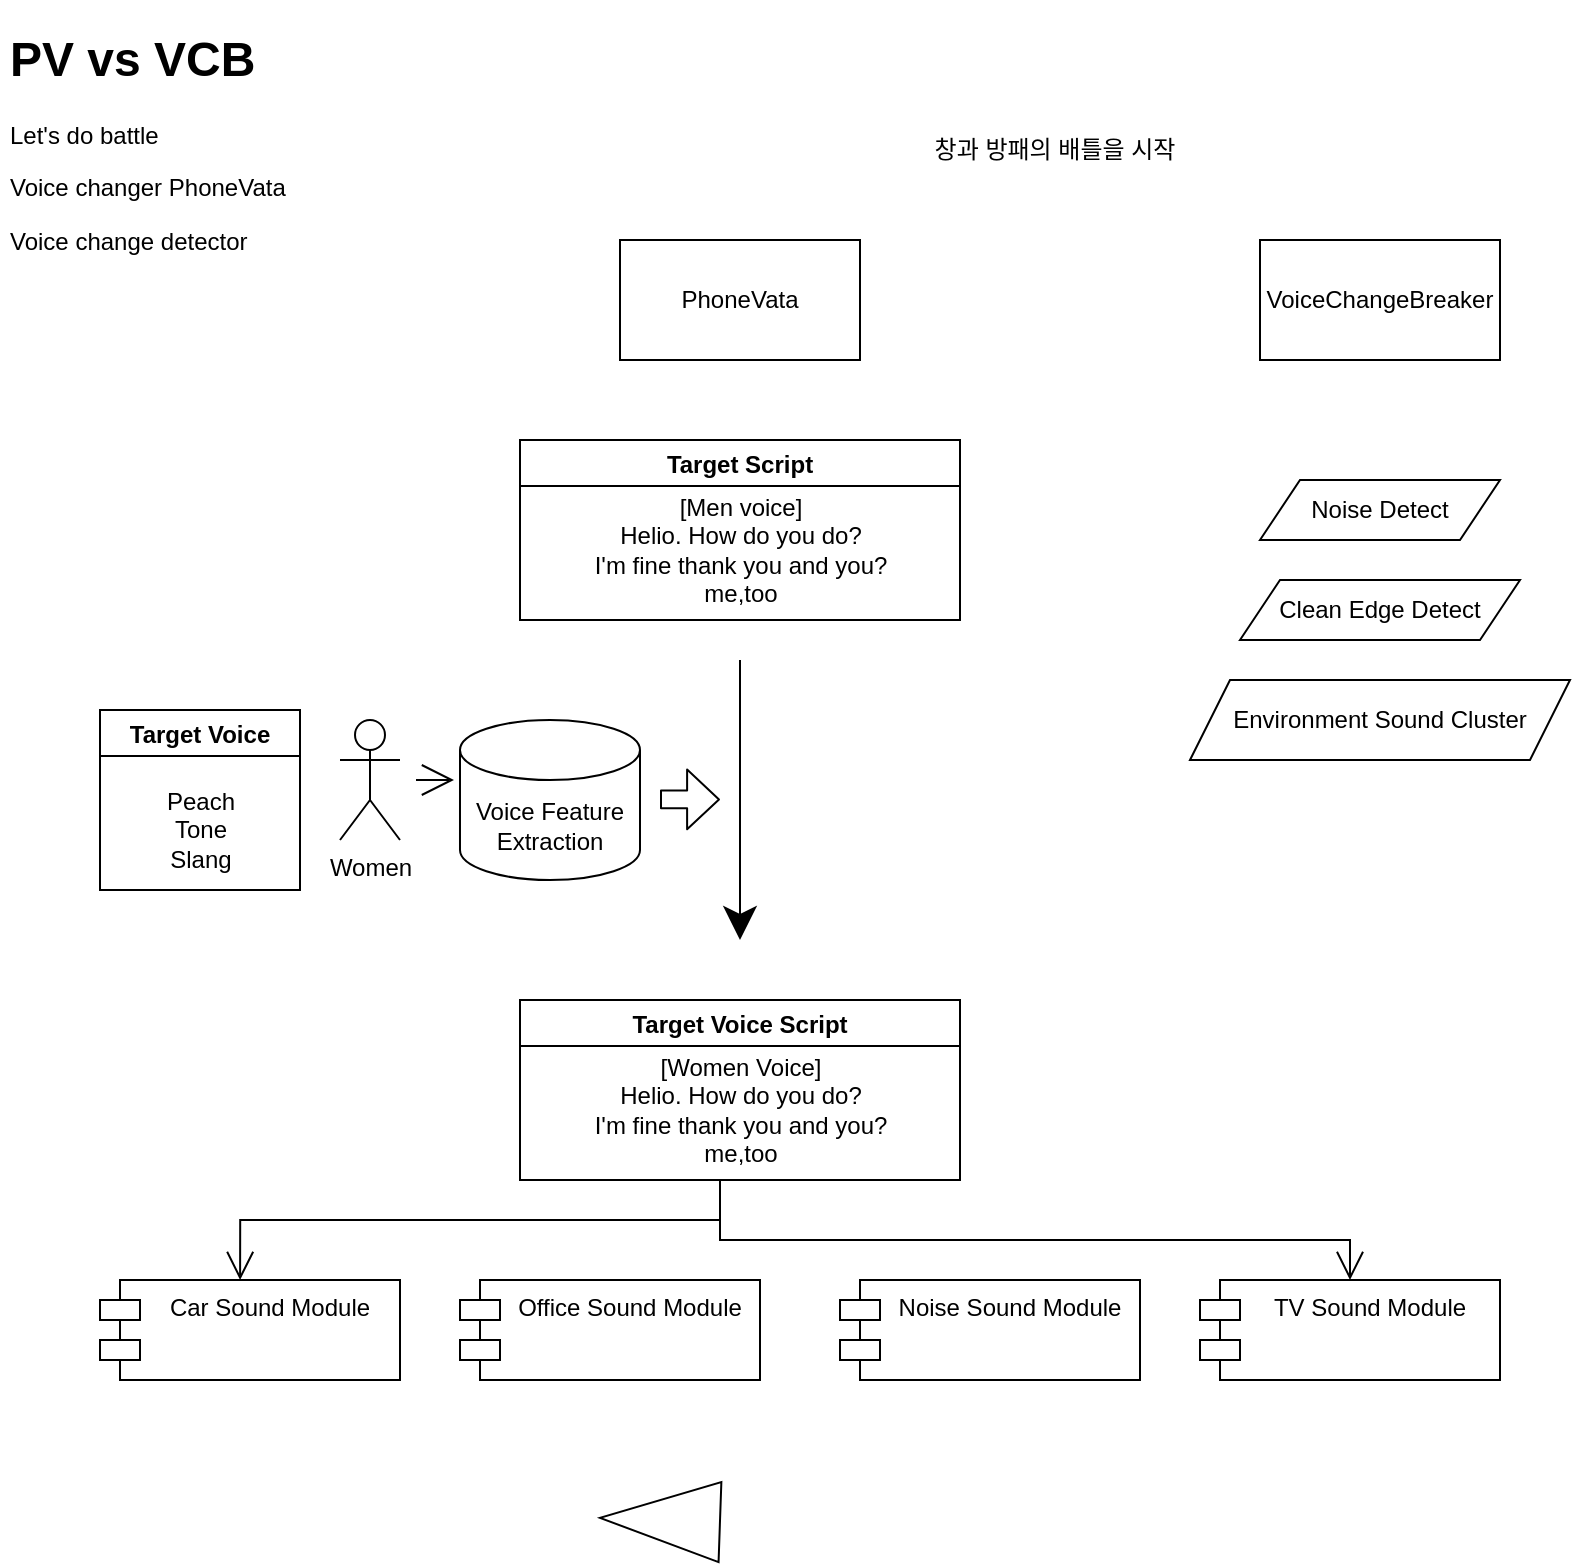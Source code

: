 <mxfile version="15.4.3" type="github">
  <diagram id="aPpwis8wVv6BTGHh6oKa" name="Page-1">
    <mxGraphModel dx="1718" dy="968" grid="1" gridSize="10" guides="1" tooltips="1" connect="1" arrows="1" fold="1" page="1" pageScale="1" pageWidth="1169" pageHeight="827" math="0" shadow="0">
      <root>
        <mxCell id="0" />
        <mxCell id="1" parent="0" />
        <mxCell id="IXanY_waXnLPO531L0gg-1" value="PhoneVata" style="rounded=0;whiteSpace=wrap;html=1;hachureGap=4;pointerEvents=0;" parent="1" vertex="1">
          <mxGeometry x="320" y="120" width="120" height="60" as="geometry" />
        </mxCell>
        <mxCell id="IXanY_waXnLPO531L0gg-2" value="VoiceChangeBreaker" style="rounded=0;whiteSpace=wrap;html=1;hachureGap=4;pointerEvents=0;" parent="1" vertex="1">
          <mxGeometry x="640" y="120" width="120" height="60" as="geometry" />
        </mxCell>
        <mxCell id="IXanY_waXnLPO531L0gg-3" value="&lt;h1&gt;PV vs VCB&lt;/h1&gt;&lt;p&gt;Let&#39;s do battle&lt;/p&gt;&lt;p&gt;Voice changer PhoneVata&lt;/p&gt;&lt;p&gt;Voice change detector&amp;nbsp;&lt;/p&gt;&lt;p&gt;&lt;br&gt;&lt;/p&gt;" style="text;html=1;strokeColor=none;fillColor=none;spacing=5;spacingTop=-20;whiteSpace=wrap;overflow=hidden;rounded=0;hachureGap=4;pointerEvents=0;" parent="1" vertex="1">
          <mxGeometry x="10" y="10" width="180" height="270" as="geometry" />
        </mxCell>
        <mxCell id="IXanY_waXnLPO531L0gg-8" value="" style="edgeStyle=none;curved=1;rounded=0;orthogonalLoop=1;jettySize=auto;html=1;endArrow=open;startSize=14;endSize=14;sourcePerimeterSpacing=8;targetPerimeterSpacing=8;" parent="1" source="IXanY_waXnLPO531L0gg-4" edge="1">
          <mxGeometry relative="1" as="geometry">
            <mxPoint x="237" y="390" as="targetPoint" />
          </mxGeometry>
        </mxCell>
        <mxCell id="IXanY_waXnLPO531L0gg-4" value="Women" style="shape=umlActor;verticalLabelPosition=bottom;verticalAlign=top;html=1;outlineConnect=0;hachureGap=4;pointerEvents=0;" parent="1" vertex="1">
          <mxGeometry x="180" y="360" width="30" height="60" as="geometry" />
        </mxCell>
        <mxCell id="IXanY_waXnLPO531L0gg-9" value="Voice Feature&lt;br&gt;Extraction" style="shape=cylinder3;whiteSpace=wrap;html=1;boundedLbl=1;backgroundOutline=1;size=15;hachureGap=4;pointerEvents=0;" parent="1" vertex="1">
          <mxGeometry x="240" y="360" width="90" height="80" as="geometry" />
        </mxCell>
        <mxCell id="IXanY_waXnLPO531L0gg-10" value="Target Script" style="swimlane;hachureGap=4;pointerEvents=0;" parent="1" vertex="1">
          <mxGeometry x="270" y="220" width="220" height="90" as="geometry" />
        </mxCell>
        <mxCell id="IXanY_waXnLPO531L0gg-11" value="[Men voice]&lt;br&gt;Helio. How do you do?&lt;br&gt;I&#39;m fine thank you and you?&lt;br&gt;me,too" style="text;html=1;align=center;verticalAlign=middle;resizable=0;points=[];autosize=1;strokeColor=none;fillColor=none;" parent="IXanY_waXnLPO531L0gg-10" vertex="1">
          <mxGeometry x="30" y="25" width="160" height="60" as="geometry" />
        </mxCell>
        <mxCell id="IXanY_waXnLPO531L0gg-12" value="" style="endArrow=classic;html=1;startSize=14;endSize=14;sourcePerimeterSpacing=8;targetPerimeterSpacing=8;" parent="1" edge="1">
          <mxGeometry width="50" height="50" relative="1" as="geometry">
            <mxPoint x="380" y="330" as="sourcePoint" />
            <mxPoint x="380" y="470" as="targetPoint" />
          </mxGeometry>
        </mxCell>
        <mxCell id="IXanY_waXnLPO531L0gg-13" value="Target Voice Script" style="swimlane;hachureGap=4;pointerEvents=0;" parent="1" vertex="1">
          <mxGeometry x="270" y="500" width="220" height="90" as="geometry" />
        </mxCell>
        <mxCell id="IXanY_waXnLPO531L0gg-14" value="[Women Voice]&lt;br&gt;Helio. How do you do?&lt;br&gt;I&#39;m fine thank you and you?&lt;br&gt;me,too" style="text;html=1;align=center;verticalAlign=middle;resizable=0;points=[];autosize=1;strokeColor=none;fillColor=none;" parent="IXanY_waXnLPO531L0gg-13" vertex="1">
          <mxGeometry x="30" y="25" width="160" height="60" as="geometry" />
        </mxCell>
        <mxCell id="IXanY_waXnLPO531L0gg-15" value="" style="shape=flexArrow;endArrow=classic;html=1;startSize=14;endSize=4.981;sourcePerimeterSpacing=8;targetPerimeterSpacing=8;width=8.889;" parent="1" edge="1">
          <mxGeometry width="50" height="50" relative="1" as="geometry">
            <mxPoint x="340" y="399.71" as="sourcePoint" />
            <mxPoint x="370" y="399.71" as="targetPoint" />
          </mxGeometry>
        </mxCell>
        <mxCell id="IXanY_waXnLPO531L0gg-16" value="Target Voice" style="swimlane;hachureGap=4;pointerEvents=0;" parent="1" vertex="1">
          <mxGeometry x="60" y="355" width="100" height="90" as="geometry" />
        </mxCell>
        <mxCell id="IXanY_waXnLPO531L0gg-17" value="Peach&lt;br&gt;Tone&lt;br&gt;Slang" style="text;html=1;align=center;verticalAlign=middle;resizable=0;points=[];autosize=1;strokeColor=none;fillColor=none;" parent="IXanY_waXnLPO531L0gg-16" vertex="1">
          <mxGeometry x="25" y="35" width="50" height="50" as="geometry" />
        </mxCell>
        <mxCell id="IXanY_waXnLPO531L0gg-18" value="Noise Detect" style="shape=parallelogram;perimeter=parallelogramPerimeter;whiteSpace=wrap;html=1;fixedSize=1;hachureGap=4;pointerEvents=0;" parent="1" vertex="1">
          <mxGeometry x="640" y="240" width="120" height="30" as="geometry" />
        </mxCell>
        <mxCell id="IXanY_waXnLPO531L0gg-19" value="Clean Edge Detect" style="shape=parallelogram;perimeter=parallelogramPerimeter;whiteSpace=wrap;html=1;fixedSize=1;hachureGap=4;pointerEvents=0;" parent="1" vertex="1">
          <mxGeometry x="630" y="290" width="140" height="30" as="geometry" />
        </mxCell>
        <mxCell id="IXanY_waXnLPO531L0gg-20" value="Environment Sound Cluster" style="shape=parallelogram;perimeter=parallelogramPerimeter;whiteSpace=wrap;html=1;fixedSize=1;hachureGap=4;pointerEvents=0;" parent="1" vertex="1">
          <mxGeometry x="605" y="340" width="190" height="40" as="geometry" />
        </mxCell>
        <mxCell id="oKwU5WRhgp6ADigGDTph-1" value="창과 방패의 배틀을 시작" style="text;html=1;strokeColor=none;fillColor=none;align=center;verticalAlign=middle;whiteSpace=wrap;rounded=0;" parent="1" vertex="1">
          <mxGeometry x="410" y="60" width="255" height="30" as="geometry" />
        </mxCell>
        <mxCell id="WwPDLwXKuEOoVoNPCU-s-1" value="" style="triangle;whiteSpace=wrap;html=1;rotation=-178;" vertex="1" parent="1">
          <mxGeometry x="310" y="740" width="60" height="40" as="geometry" />
        </mxCell>
        <mxCell id="WwPDLwXKuEOoVoNPCU-s-2" value="Car Sound Module" style="shape=module;align=left;spacingLeft=20;align=center;verticalAlign=top;" vertex="1" parent="1">
          <mxGeometry x="60" y="640" width="150" height="50" as="geometry" />
        </mxCell>
        <mxCell id="WwPDLwXKuEOoVoNPCU-s-3" value="Office Sound Module" style="shape=module;align=left;spacingLeft=20;align=center;verticalAlign=top;" vertex="1" parent="1">
          <mxGeometry x="240" y="640" width="150" height="50" as="geometry" />
        </mxCell>
        <mxCell id="WwPDLwXKuEOoVoNPCU-s-4" value="Noise Sound Module" style="shape=module;align=left;spacingLeft=20;align=center;verticalAlign=top;" vertex="1" parent="1">
          <mxGeometry x="430" y="640" width="150" height="50" as="geometry" />
        </mxCell>
        <mxCell id="WwPDLwXKuEOoVoNPCU-s-5" value="TV Sound Module" style="shape=module;align=left;spacingLeft=20;align=center;verticalAlign=top;" vertex="1" parent="1">
          <mxGeometry x="610" y="640" width="150" height="50" as="geometry" />
        </mxCell>
        <mxCell id="WwPDLwXKuEOoVoNPCU-s-6" value="" style="endArrow=open;endFill=1;endSize=12;html=1;rounded=0;edgeStyle=orthogonalEdgeStyle;entryX=0.467;entryY=0;entryDx=0;entryDy=0;entryPerimeter=0;" edge="1" parent="1" target="WwPDLwXKuEOoVoNPCU-s-2">
          <mxGeometry width="160" relative="1" as="geometry">
            <mxPoint x="370" y="590" as="sourcePoint" />
            <mxPoint x="610" y="340" as="targetPoint" />
            <Array as="points">
              <mxPoint x="370" y="610" />
              <mxPoint x="130" y="610" />
            </Array>
          </mxGeometry>
        </mxCell>
        <mxCell id="WwPDLwXKuEOoVoNPCU-s-7" value="" style="endArrow=open;endFill=1;endSize=12;html=1;rounded=0;edgeStyle=orthogonalEdgeStyle;entryX=0.5;entryY=0;entryDx=0;entryDy=0;" edge="1" parent="1" target="WwPDLwXKuEOoVoNPCU-s-5">
          <mxGeometry width="160" relative="1" as="geometry">
            <mxPoint x="370" y="590" as="sourcePoint" />
            <mxPoint x="140.05" y="650" as="targetPoint" />
            <Array as="points">
              <mxPoint x="370" y="620" />
              <mxPoint x="685" y="620" />
            </Array>
          </mxGeometry>
        </mxCell>
      </root>
    </mxGraphModel>
  </diagram>
</mxfile>
